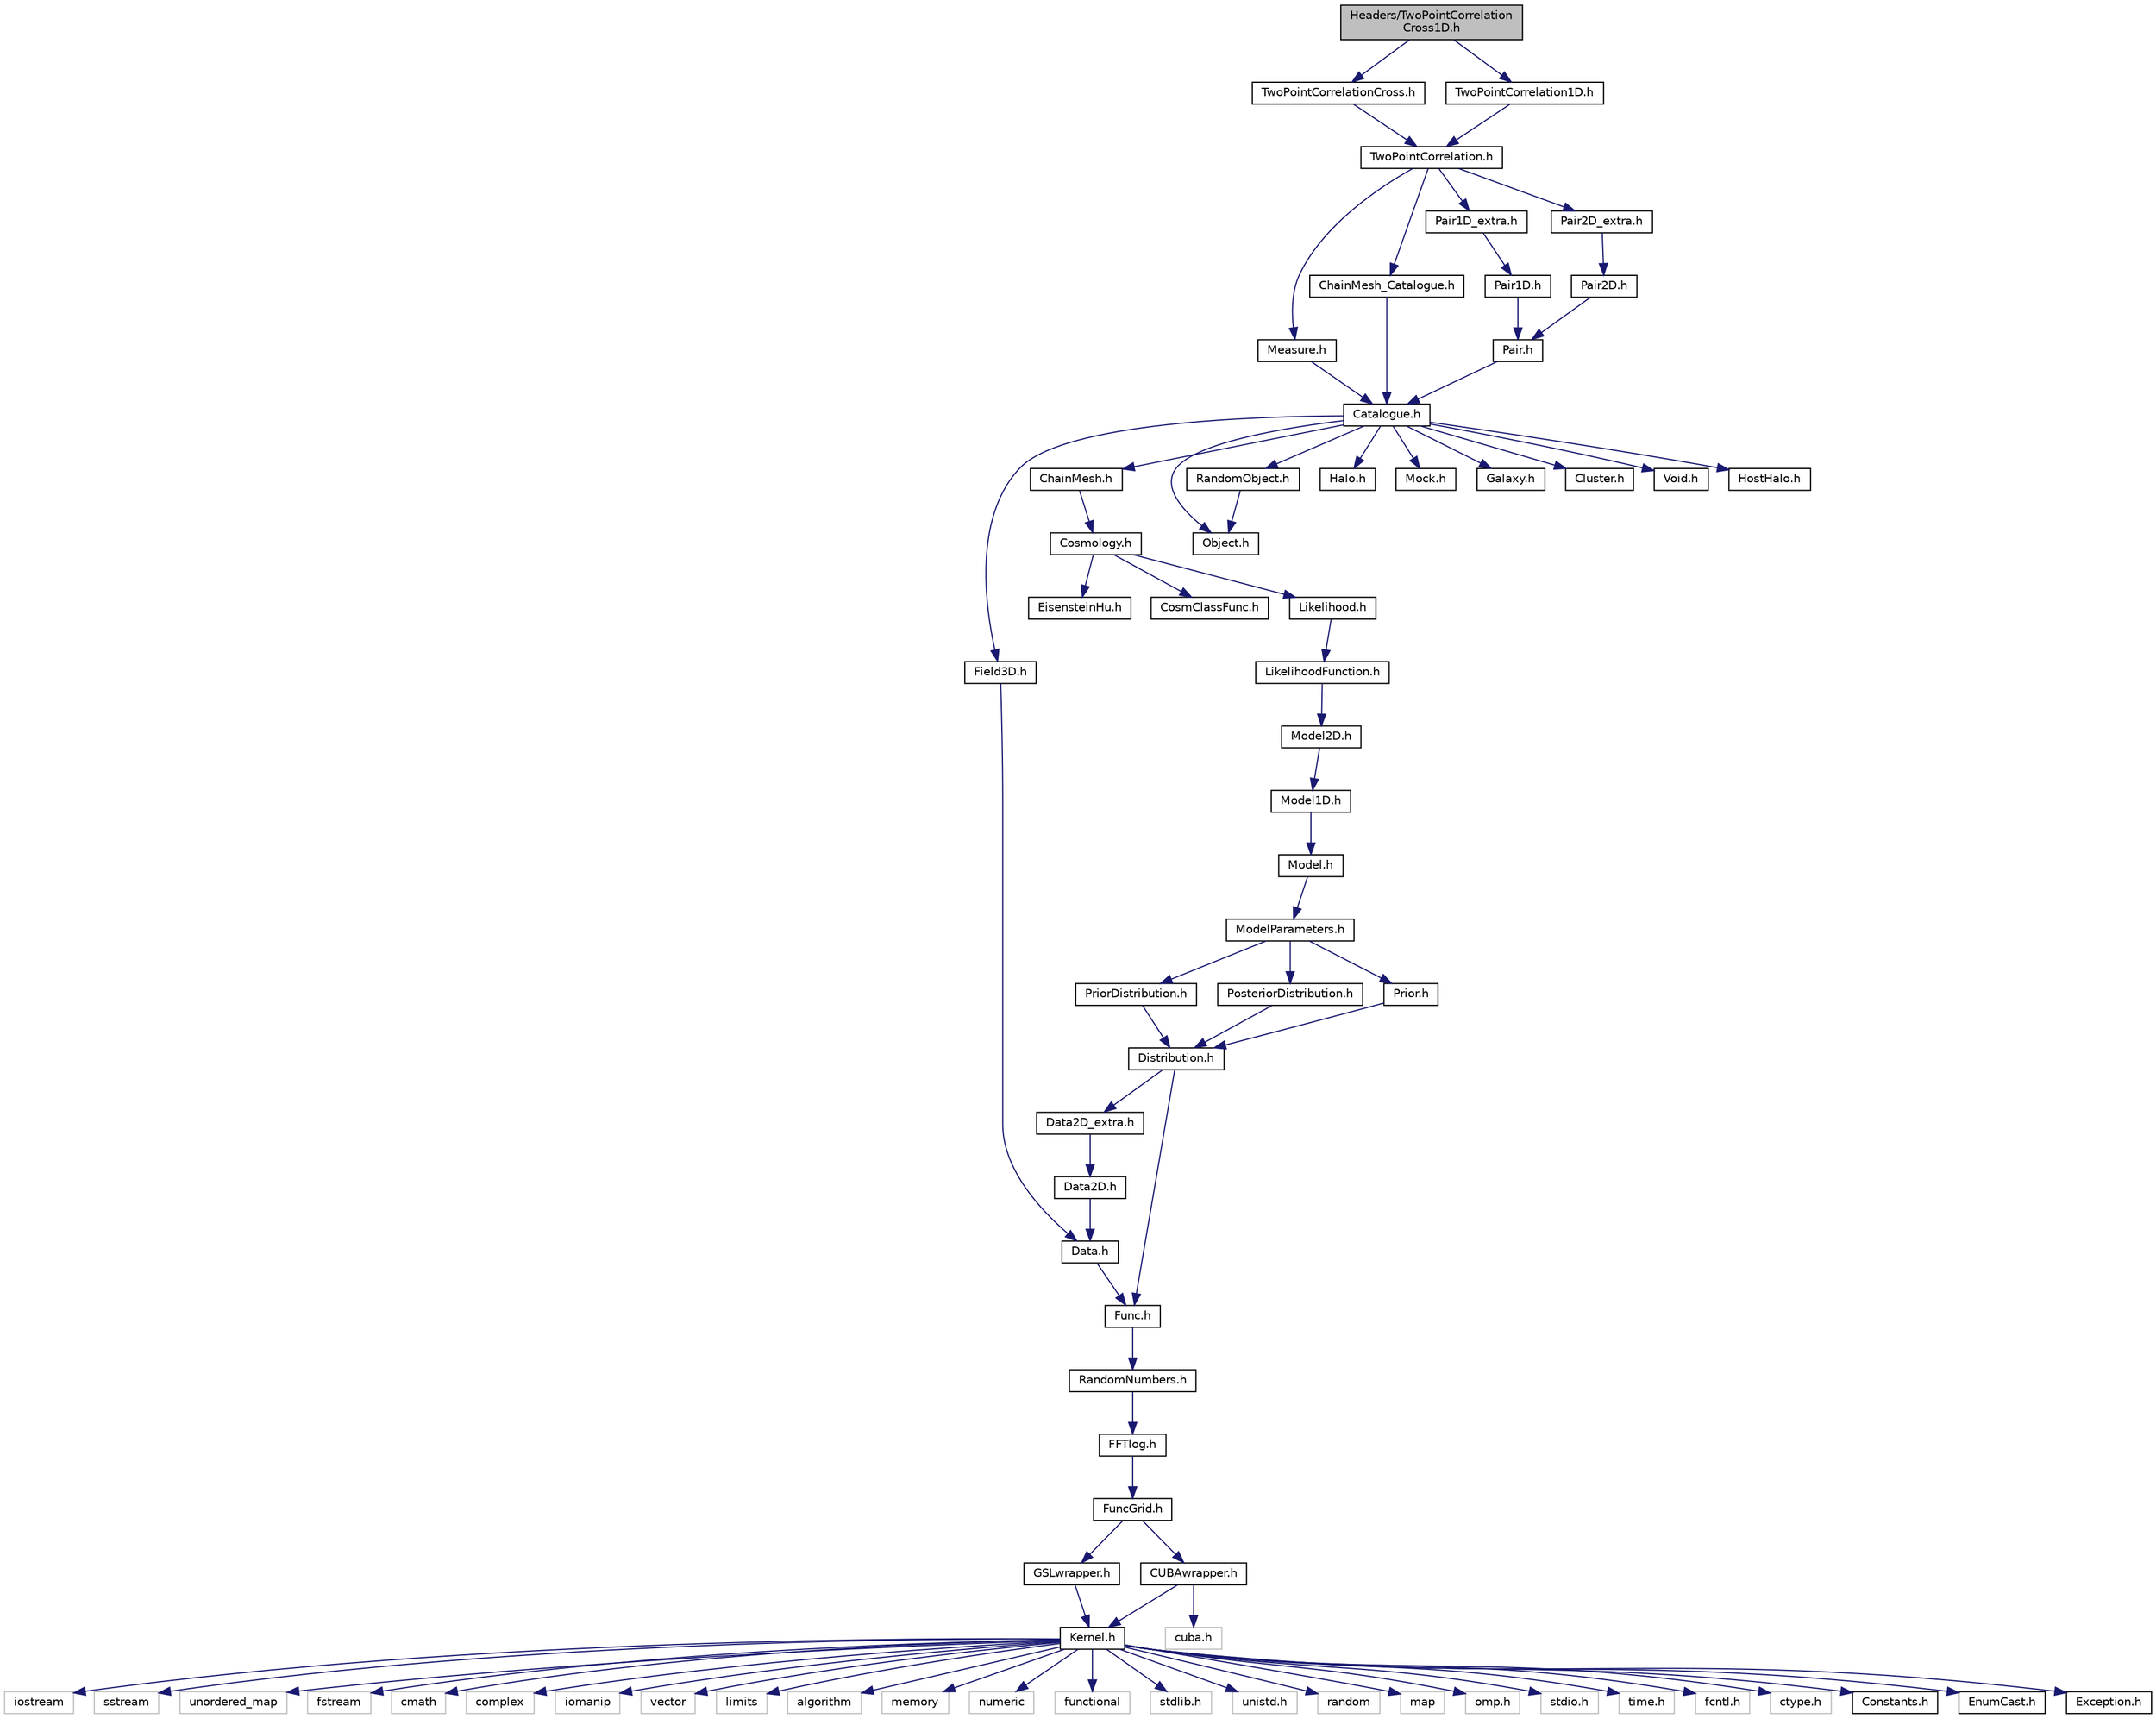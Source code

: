 digraph "Headers/TwoPointCorrelationCross1D.h"
{
  edge [fontname="Helvetica",fontsize="10",labelfontname="Helvetica",labelfontsize="10"];
  node [fontname="Helvetica",fontsize="10",shape=record];
  Node0 [label="Headers/TwoPointCorrelation\lCross1D.h",height=0.2,width=0.4,color="black", fillcolor="grey75", style="filled", fontcolor="black"];
  Node0 -> Node1 [color="midnightblue",fontsize="10",style="solid",fontname="Helvetica"];
  Node1 [label="TwoPointCorrelationCross.h",height=0.2,width=0.4,color="black", fillcolor="white", style="filled",URL="$d9/dea/TwoPointCorrelationCross_8h.html",tooltip="The class TwoPointCorrelationCross. "];
  Node1 -> Node2 [color="midnightblue",fontsize="10",style="solid",fontname="Helvetica"];
  Node2 [label="TwoPointCorrelation.h",height=0.2,width=0.4,color="black", fillcolor="white", style="filled",URL="$d0/dd1/TwoPointCorrelation_8h.html",tooltip="The class TwoPointCorrelation. "];
  Node2 -> Node3 [color="midnightblue",fontsize="10",style="solid",fontname="Helvetica"];
  Node3 [label="Measure.h",height=0.2,width=0.4,color="black", fillcolor="white", style="filled",URL="$d0/d3d/Measure_8h.html",tooltip="The class Measure. "];
  Node3 -> Node4 [color="midnightblue",fontsize="10",style="solid",fontname="Helvetica"];
  Node4 [label="Catalogue.h",height=0.2,width=0.4,color="black", fillcolor="white", style="filled",URL="$d7/d9f/Catalogue_8h.html",tooltip="The class Catalogue. "];
  Node4 -> Node5 [color="midnightblue",fontsize="10",style="solid",fontname="Helvetica"];
  Node5 [label="Field3D.h",height=0.2,width=0.4,color="black", fillcolor="white", style="filled",URL="$df/db4/Field3D_8h.html",tooltip="The class field3D. "];
  Node5 -> Node6 [color="midnightblue",fontsize="10",style="solid",fontname="Helvetica"];
  Node6 [label="Data.h",height=0.2,width=0.4,color="black", fillcolor="white", style="filled",URL="$d6/df6/Data_8h.html",tooltip="The class Data. "];
  Node6 -> Node7 [color="midnightblue",fontsize="10",style="solid",fontname="Helvetica"];
  Node7 [label="Func.h",height=0.2,width=0.4,color="black", fillcolor="white", style="filled",URL="$d2/d8a/Func_8h.html",tooltip="Useful generic functions. "];
  Node7 -> Node8 [color="midnightblue",fontsize="10",style="solid",fontname="Helvetica"];
  Node8 [label="RandomNumbers.h",height=0.2,width=0.4,color="black", fillcolor="white", style="filled",URL="$d9/d17/RandomNumbers_8h.html",tooltip="Class functions used to generate random numbers. "];
  Node8 -> Node9 [color="midnightblue",fontsize="10",style="solid",fontname="Helvetica"];
  Node9 [label="FFTlog.h",height=0.2,width=0.4,color="black", fillcolor="white", style="filled",URL="$da/ddd/FFTlog_8h.html",tooltip="Wrapper for fftlog wripper. "];
  Node9 -> Node10 [color="midnightblue",fontsize="10",style="solid",fontname="Helvetica"];
  Node10 [label="FuncGrid.h",height=0.2,width=0.4,color="black", fillcolor="white", style="filled",URL="$d5/d38/FuncGrid_8h.html",tooltip="Class used to handle functions stored on a grid. "];
  Node10 -> Node11 [color="midnightblue",fontsize="10",style="solid",fontname="Helvetica"];
  Node11 [label="GSLwrapper.h",height=0.2,width=0.4,color="black", fillcolor="white", style="filled",URL="$de/dc4/GSLwrapper_8h.html",tooltip="functions that wrap GSL routines for integration, root finding and minimization "];
  Node11 -> Node12 [color="midnightblue",fontsize="10",style="solid",fontname="Helvetica"];
  Node12 [label="Kernel.h",height=0.2,width=0.4,color="black", fillcolor="white", style="filled",URL="$d3/de9/Kernel_8h.html",tooltip="Useful generic functions. "];
  Node12 -> Node13 [color="midnightblue",fontsize="10",style="solid",fontname="Helvetica"];
  Node13 [label="iostream",height=0.2,width=0.4,color="grey75", fillcolor="white", style="filled"];
  Node12 -> Node14 [color="midnightblue",fontsize="10",style="solid",fontname="Helvetica"];
  Node14 [label="sstream",height=0.2,width=0.4,color="grey75", fillcolor="white", style="filled"];
  Node12 -> Node15 [color="midnightblue",fontsize="10",style="solid",fontname="Helvetica"];
  Node15 [label="unordered_map",height=0.2,width=0.4,color="grey75", fillcolor="white", style="filled"];
  Node12 -> Node16 [color="midnightblue",fontsize="10",style="solid",fontname="Helvetica"];
  Node16 [label="fstream",height=0.2,width=0.4,color="grey75", fillcolor="white", style="filled"];
  Node12 -> Node17 [color="midnightblue",fontsize="10",style="solid",fontname="Helvetica"];
  Node17 [label="cmath",height=0.2,width=0.4,color="grey75", fillcolor="white", style="filled"];
  Node12 -> Node18 [color="midnightblue",fontsize="10",style="solid",fontname="Helvetica"];
  Node18 [label="complex",height=0.2,width=0.4,color="grey75", fillcolor="white", style="filled"];
  Node12 -> Node19 [color="midnightblue",fontsize="10",style="solid",fontname="Helvetica"];
  Node19 [label="iomanip",height=0.2,width=0.4,color="grey75", fillcolor="white", style="filled"];
  Node12 -> Node20 [color="midnightblue",fontsize="10",style="solid",fontname="Helvetica"];
  Node20 [label="vector",height=0.2,width=0.4,color="grey75", fillcolor="white", style="filled"];
  Node12 -> Node21 [color="midnightblue",fontsize="10",style="solid",fontname="Helvetica"];
  Node21 [label="limits",height=0.2,width=0.4,color="grey75", fillcolor="white", style="filled"];
  Node12 -> Node22 [color="midnightblue",fontsize="10",style="solid",fontname="Helvetica"];
  Node22 [label="algorithm",height=0.2,width=0.4,color="grey75", fillcolor="white", style="filled"];
  Node12 -> Node23 [color="midnightblue",fontsize="10",style="solid",fontname="Helvetica"];
  Node23 [label="memory",height=0.2,width=0.4,color="grey75", fillcolor="white", style="filled"];
  Node12 -> Node24 [color="midnightblue",fontsize="10",style="solid",fontname="Helvetica"];
  Node24 [label="numeric",height=0.2,width=0.4,color="grey75", fillcolor="white", style="filled"];
  Node12 -> Node25 [color="midnightblue",fontsize="10",style="solid",fontname="Helvetica"];
  Node25 [label="functional",height=0.2,width=0.4,color="grey75", fillcolor="white", style="filled"];
  Node12 -> Node26 [color="midnightblue",fontsize="10",style="solid",fontname="Helvetica"];
  Node26 [label="stdlib.h",height=0.2,width=0.4,color="grey75", fillcolor="white", style="filled"];
  Node12 -> Node27 [color="midnightblue",fontsize="10",style="solid",fontname="Helvetica"];
  Node27 [label="unistd.h",height=0.2,width=0.4,color="grey75", fillcolor="white", style="filled"];
  Node12 -> Node28 [color="midnightblue",fontsize="10",style="solid",fontname="Helvetica"];
  Node28 [label="random",height=0.2,width=0.4,color="grey75", fillcolor="white", style="filled"];
  Node12 -> Node29 [color="midnightblue",fontsize="10",style="solid",fontname="Helvetica"];
  Node29 [label="map",height=0.2,width=0.4,color="grey75", fillcolor="white", style="filled"];
  Node12 -> Node30 [color="midnightblue",fontsize="10",style="solid",fontname="Helvetica"];
  Node30 [label="omp.h",height=0.2,width=0.4,color="grey75", fillcolor="white", style="filled"];
  Node12 -> Node31 [color="midnightblue",fontsize="10",style="solid",fontname="Helvetica"];
  Node31 [label="stdio.h",height=0.2,width=0.4,color="grey75", fillcolor="white", style="filled"];
  Node12 -> Node32 [color="midnightblue",fontsize="10",style="solid",fontname="Helvetica"];
  Node32 [label="time.h",height=0.2,width=0.4,color="grey75", fillcolor="white", style="filled"];
  Node12 -> Node33 [color="midnightblue",fontsize="10",style="solid",fontname="Helvetica"];
  Node33 [label="fcntl.h",height=0.2,width=0.4,color="grey75", fillcolor="white", style="filled"];
  Node12 -> Node34 [color="midnightblue",fontsize="10",style="solid",fontname="Helvetica"];
  Node34 [label="ctype.h",height=0.2,width=0.4,color="grey75", fillcolor="white", style="filled"];
  Node12 -> Node35 [color="midnightblue",fontsize="10",style="solid",fontname="Helvetica"];
  Node35 [label="Constants.h",height=0.2,width=0.4,color="black", fillcolor="white", style="filled",URL="$d1/d45/Constants_8h.html",tooltip="Constants of general use. "];
  Node12 -> Node36 [color="midnightblue",fontsize="10",style="solid",fontname="Helvetica"];
  Node36 [label="EnumCast.h",height=0.2,width=0.4,color="black", fillcolor="white", style="filled",URL="$d5/d76/EnumCast_8h.html",tooltip="Classes used to cast integers and std::string into the enums used in the CosmoBolognaLib. "];
  Node12 -> Node37 [color="midnightblue",fontsize="10",style="solid",fontname="Helvetica"];
  Node37 [label="Exception.h",height=0.2,width=0.4,color="black", fillcolor="white", style="filled",URL="$d8/d8a/Exception_8h.html",tooltip="The class Exception Class used to handle the exceptions. "];
  Node10 -> Node38 [color="midnightblue",fontsize="10",style="solid",fontname="Helvetica"];
  Node38 [label="CUBAwrapper.h",height=0.2,width=0.4,color="black", fillcolor="white", style="filled",URL="$db/dad/CUBAwrapper_8h.html",tooltip="class CUBAwrapper that wrap CUBA routines for multidimensional integration "];
  Node38 -> Node39 [color="midnightblue",fontsize="10",style="solid",fontname="Helvetica"];
  Node39 [label="cuba.h",height=0.2,width=0.4,color="grey75", fillcolor="white", style="filled"];
  Node38 -> Node12 [color="midnightblue",fontsize="10",style="solid",fontname="Helvetica"];
  Node4 -> Node40 [color="midnightblue",fontsize="10",style="solid",fontname="Helvetica"];
  Node40 [label="ChainMesh.h",height=0.2,width=0.4,color="black", fillcolor="white", style="filled",URL="$d9/d73/ChainMesh_8h.html",tooltip="Implementation of the chain-mesh data structure. "];
  Node40 -> Node41 [color="midnightblue",fontsize="10",style="solid",fontname="Helvetica"];
  Node41 [label="Cosmology.h",height=0.2,width=0.4,color="black", fillcolor="white", style="filled",URL="$da/dd2/Cosmology_8h.html",tooltip="The class Cosmology. "];
  Node41 -> Node42 [color="midnightblue",fontsize="10",style="solid",fontname="Helvetica"];
  Node42 [label="Likelihood.h",height=0.2,width=0.4,color="black", fillcolor="white", style="filled",URL="$db/dd8/Likelihood_8h.html",tooltip="The class Likelihood. "];
  Node42 -> Node43 [color="midnightblue",fontsize="10",style="solid",fontname="Helvetica"];
  Node43 [label="LikelihoodFunction.h",height=0.2,width=0.4,color="black", fillcolor="white", style="filled",URL="$dd/ded/LikelihoodFunction_8h.html",tooltip="Likelihood function. "];
  Node43 -> Node44 [color="midnightblue",fontsize="10",style="solid",fontname="Helvetica"];
  Node44 [label="Model2D.h",height=0.2,width=0.4,color="black", fillcolor="white", style="filled",URL="$d7/de6/Model2D_8h.html",tooltip="The class Model2D. "];
  Node44 -> Node45 [color="midnightblue",fontsize="10",style="solid",fontname="Helvetica"];
  Node45 [label="Model1D.h",height=0.2,width=0.4,color="black", fillcolor="white", style="filled",URL="$d9/d12/Model1D_8h.html",tooltip="The class Model1D. "];
  Node45 -> Node46 [color="midnightblue",fontsize="10",style="solid",fontname="Helvetica"];
  Node46 [label="Model.h",height=0.2,width=0.4,color="black", fillcolor="white", style="filled",URL="$d3/d5a/Model_8h.html",tooltip="The class Model. "];
  Node46 -> Node47 [color="midnightblue",fontsize="10",style="solid",fontname="Helvetica"];
  Node47 [label="ModelParameters.h",height=0.2,width=0.4,color="black", fillcolor="white", style="filled",URL="$dc/d6a/ModelParameters_8h.html",tooltip="The class ModelParameters. "];
  Node47 -> Node48 [color="midnightblue",fontsize="10",style="solid",fontname="Helvetica"];
  Node48 [label="Prior.h",height=0.2,width=0.4,color="black", fillcolor="white", style="filled",URL="$d8/de3/Prior_8h.html",tooltip="The class Prior. "];
  Node48 -> Node49 [color="midnightblue",fontsize="10",style="solid",fontname="Helvetica"];
  Node49 [label="Distribution.h",height=0.2,width=0.4,color="black", fillcolor="white", style="filled",URL="$d5/d4d/Distribution_8h.html",tooltip="The class Distribution. "];
  Node49 -> Node50 [color="midnightblue",fontsize="10",style="solid",fontname="Helvetica"];
  Node50 [label="Data2D_extra.h",height=0.2,width=0.4,color="black", fillcolor="white", style="filled",URL="$db/db1/Data2D__extra_8h.html",tooltip="The class Data2D_extra. "];
  Node50 -> Node51 [color="midnightblue",fontsize="10",style="solid",fontname="Helvetica"];
  Node51 [label="Data2D.h",height=0.2,width=0.4,color="black", fillcolor="white", style="filled",URL="$d1/dfe/Data2D_8h.html",tooltip="The class Data2D. "];
  Node51 -> Node6 [color="midnightblue",fontsize="10",style="solid",fontname="Helvetica"];
  Node49 -> Node7 [color="midnightblue",fontsize="10",style="solid",fontname="Helvetica"];
  Node47 -> Node52 [color="midnightblue",fontsize="10",style="solid",fontname="Helvetica"];
  Node52 [label="PriorDistribution.h",height=0.2,width=0.4,color="black", fillcolor="white", style="filled",URL="$db/d6c/PriorDistribution_8h.html",tooltip="The class PriorDistribution. "];
  Node52 -> Node49 [color="midnightblue",fontsize="10",style="solid",fontname="Helvetica"];
  Node47 -> Node53 [color="midnightblue",fontsize="10",style="solid",fontname="Helvetica"];
  Node53 [label="PosteriorDistribution.h",height=0.2,width=0.4,color="black", fillcolor="white", style="filled",URL="$db/dbb/PosteriorDistribution_8h.html",tooltip="The class PosteriorDistribution. "];
  Node53 -> Node49 [color="midnightblue",fontsize="10",style="solid",fontname="Helvetica"];
  Node41 -> Node54 [color="midnightblue",fontsize="10",style="solid",fontname="Helvetica"];
  Node54 [label="EisensteinHu.h",height=0.2,width=0.4,color="black", fillcolor="white", style="filled",URL="$d6/d32/EisensteinHu_8h.html",tooltip="The class EisensteinHu. "];
  Node41 -> Node55 [color="midnightblue",fontsize="10",style="solid",fontname="Helvetica"];
  Node55 [label="CosmClassFunc.h",height=0.2,width=0.4,color="black", fillcolor="white", style="filled",URL="$da/d09/CosmClassFunc_8h.html",tooltip="Class functions used by Numerical methods inside the class Cosmology. "];
  Node4 -> Node56 [color="midnightblue",fontsize="10",style="solid",fontname="Helvetica"];
  Node56 [label="Object.h",height=0.2,width=0.4,color="black", fillcolor="white", style="filled",URL="$db/dbf/Object_8h.html",tooltip="The class Object. "];
  Node4 -> Node57 [color="midnightblue",fontsize="10",style="solid",fontname="Helvetica"];
  Node57 [label="RandomObject.h",height=0.2,width=0.4,color="black", fillcolor="white", style="filled",URL="$da/dd3/RandomObject_8h.html",tooltip="The class RandomObject. "];
  Node57 -> Node56 [color="midnightblue",fontsize="10",style="solid",fontname="Helvetica"];
  Node4 -> Node58 [color="midnightblue",fontsize="10",style="solid",fontname="Helvetica"];
  Node58 [label="Halo.h",height=0.2,width=0.4,color="black", fillcolor="white", style="filled",URL="$d0/dbf/Halo_8h.html",tooltip="The class Halo. "];
  Node4 -> Node59 [color="midnightblue",fontsize="10",style="solid",fontname="Helvetica"];
  Node59 [label="Mock.h",height=0.2,width=0.4,color="black", fillcolor="white", style="filled",URL="$df/da4/Mock_8h.html",tooltip="The class Mock. "];
  Node4 -> Node60 [color="midnightblue",fontsize="10",style="solid",fontname="Helvetica"];
  Node60 [label="Galaxy.h",height=0.2,width=0.4,color="black", fillcolor="white", style="filled",URL="$de/d71/Galaxy_8h.html",tooltip="The class Galaxy. "];
  Node4 -> Node61 [color="midnightblue",fontsize="10",style="solid",fontname="Helvetica"];
  Node61 [label="Cluster.h",height=0.2,width=0.4,color="black", fillcolor="white", style="filled",URL="$d8/d77/Cluster_8h.html",tooltip="The class Cluster. "];
  Node4 -> Node62 [color="midnightblue",fontsize="10",style="solid",fontname="Helvetica"];
  Node62 [label="Void.h",height=0.2,width=0.4,color="black", fillcolor="white", style="filled",URL="$d5/d50/Void_8h.html",tooltip="The class Void. "];
  Node4 -> Node63 [color="midnightblue",fontsize="10",style="solid",fontname="Helvetica"];
  Node63 [label="HostHalo.h",height=0.2,width=0.4,color="black", fillcolor="white", style="filled",URL="$d3/dc6/HostHalo_8h.html",tooltip="The class HostHalo. "];
  Node2 -> Node64 [color="midnightblue",fontsize="10",style="solid",fontname="Helvetica"];
  Node64 [label="ChainMesh_Catalogue.h",height=0.2,width=0.4,color="black", fillcolor="white", style="filled",URL="$dc/d5e/ChainMesh__Catalogue_8h.html",tooltip="Implementation of the chain-mesh data structure. "];
  Node64 -> Node4 [color="midnightblue",fontsize="10",style="solid",fontname="Helvetica"];
  Node2 -> Node65 [color="midnightblue",fontsize="10",style="solid",fontname="Helvetica"];
  Node65 [label="Pair1D_extra.h",height=0.2,width=0.4,color="black", fillcolor="white", style="filled",URL="$d5/dca/Pair1D__extra_8h.html",tooltip="The classes Pair1D_extra*. "];
  Node65 -> Node66 [color="midnightblue",fontsize="10",style="solid",fontname="Helvetica"];
  Node66 [label="Pair1D.h",height=0.2,width=0.4,color="black", fillcolor="white", style="filled",URL="$d7/d64/Pair1D_8h.html",tooltip="The classes Pair1D*. "];
  Node66 -> Node67 [color="midnightblue",fontsize="10",style="solid",fontname="Helvetica"];
  Node67 [label="Pair.h",height=0.2,width=0.4,color="black", fillcolor="white", style="filled",URL="$dc/dba/Pair_8h.html",tooltip="The class Pair. "];
  Node67 -> Node4 [color="midnightblue",fontsize="10",style="solid",fontname="Helvetica"];
  Node2 -> Node68 [color="midnightblue",fontsize="10",style="solid",fontname="Helvetica"];
  Node68 [label="Pair2D_extra.h",height=0.2,width=0.4,color="black", fillcolor="white", style="filled",URL="$d8/d36/Pair2D__extra_8h.html",tooltip="The classes Pair2D_extra*. "];
  Node68 -> Node69 [color="midnightblue",fontsize="10",style="solid",fontname="Helvetica"];
  Node69 [label="Pair2D.h",height=0.2,width=0.4,color="black", fillcolor="white", style="filled",URL="$d7/da7/Pair2D_8h.html",tooltip="The classes Pair2D*. "];
  Node69 -> Node67 [color="midnightblue",fontsize="10",style="solid",fontname="Helvetica"];
  Node0 -> Node70 [color="midnightblue",fontsize="10",style="solid",fontname="Helvetica"];
  Node70 [label="TwoPointCorrelation1D.h",height=0.2,width=0.4,color="black", fillcolor="white", style="filled",URL="$df/dc1/TwoPointCorrelation1D_8h.html",tooltip="The class TwoPointCorrelation1D. "];
  Node70 -> Node2 [color="midnightblue",fontsize="10",style="solid",fontname="Helvetica"];
}
